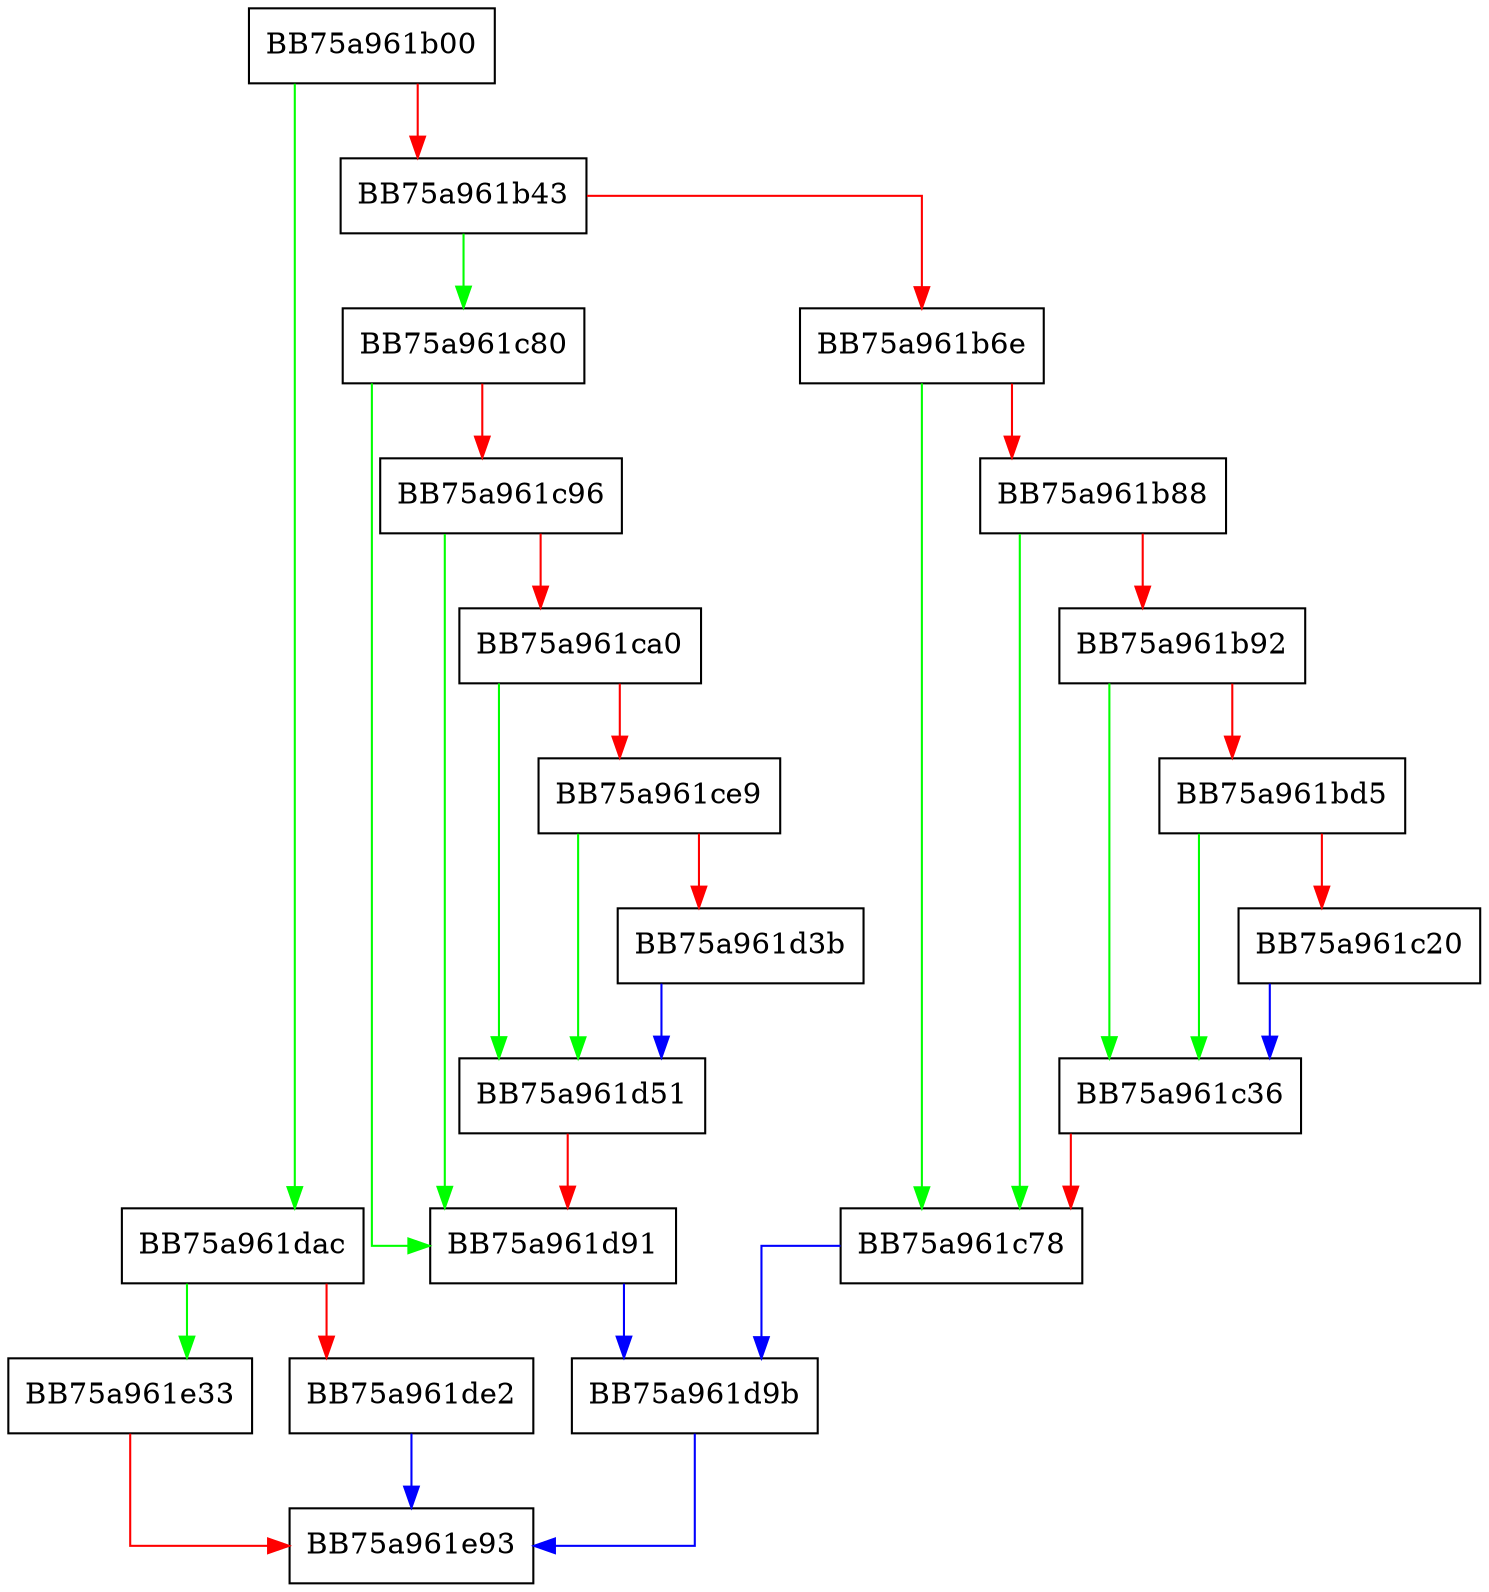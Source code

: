 digraph _check_and_update_gpu_async_init_status {
  node [shape="box"];
  graph [splines=ortho];
  BB75a961b00 -> BB75a961dac [color="green"];
  BB75a961b00 -> BB75a961b43 [color="red"];
  BB75a961b43 -> BB75a961c80 [color="green"];
  BB75a961b43 -> BB75a961b6e [color="red"];
  BB75a961b6e -> BB75a961c78 [color="green"];
  BB75a961b6e -> BB75a961b88 [color="red"];
  BB75a961b88 -> BB75a961c78 [color="green"];
  BB75a961b88 -> BB75a961b92 [color="red"];
  BB75a961b92 -> BB75a961c36 [color="green"];
  BB75a961b92 -> BB75a961bd5 [color="red"];
  BB75a961bd5 -> BB75a961c36 [color="green"];
  BB75a961bd5 -> BB75a961c20 [color="red"];
  BB75a961c20 -> BB75a961c36 [color="blue"];
  BB75a961c36 -> BB75a961c78 [color="red"];
  BB75a961c78 -> BB75a961d9b [color="blue"];
  BB75a961c80 -> BB75a961d91 [color="green"];
  BB75a961c80 -> BB75a961c96 [color="red"];
  BB75a961c96 -> BB75a961d91 [color="green"];
  BB75a961c96 -> BB75a961ca0 [color="red"];
  BB75a961ca0 -> BB75a961d51 [color="green"];
  BB75a961ca0 -> BB75a961ce9 [color="red"];
  BB75a961ce9 -> BB75a961d51 [color="green"];
  BB75a961ce9 -> BB75a961d3b [color="red"];
  BB75a961d3b -> BB75a961d51 [color="blue"];
  BB75a961d51 -> BB75a961d91 [color="red"];
  BB75a961d91 -> BB75a961d9b [color="blue"];
  BB75a961d9b -> BB75a961e93 [color="blue"];
  BB75a961dac -> BB75a961e33 [color="green"];
  BB75a961dac -> BB75a961de2 [color="red"];
  BB75a961de2 -> BB75a961e93 [color="blue"];
  BB75a961e33 -> BB75a961e93 [color="red"];
}